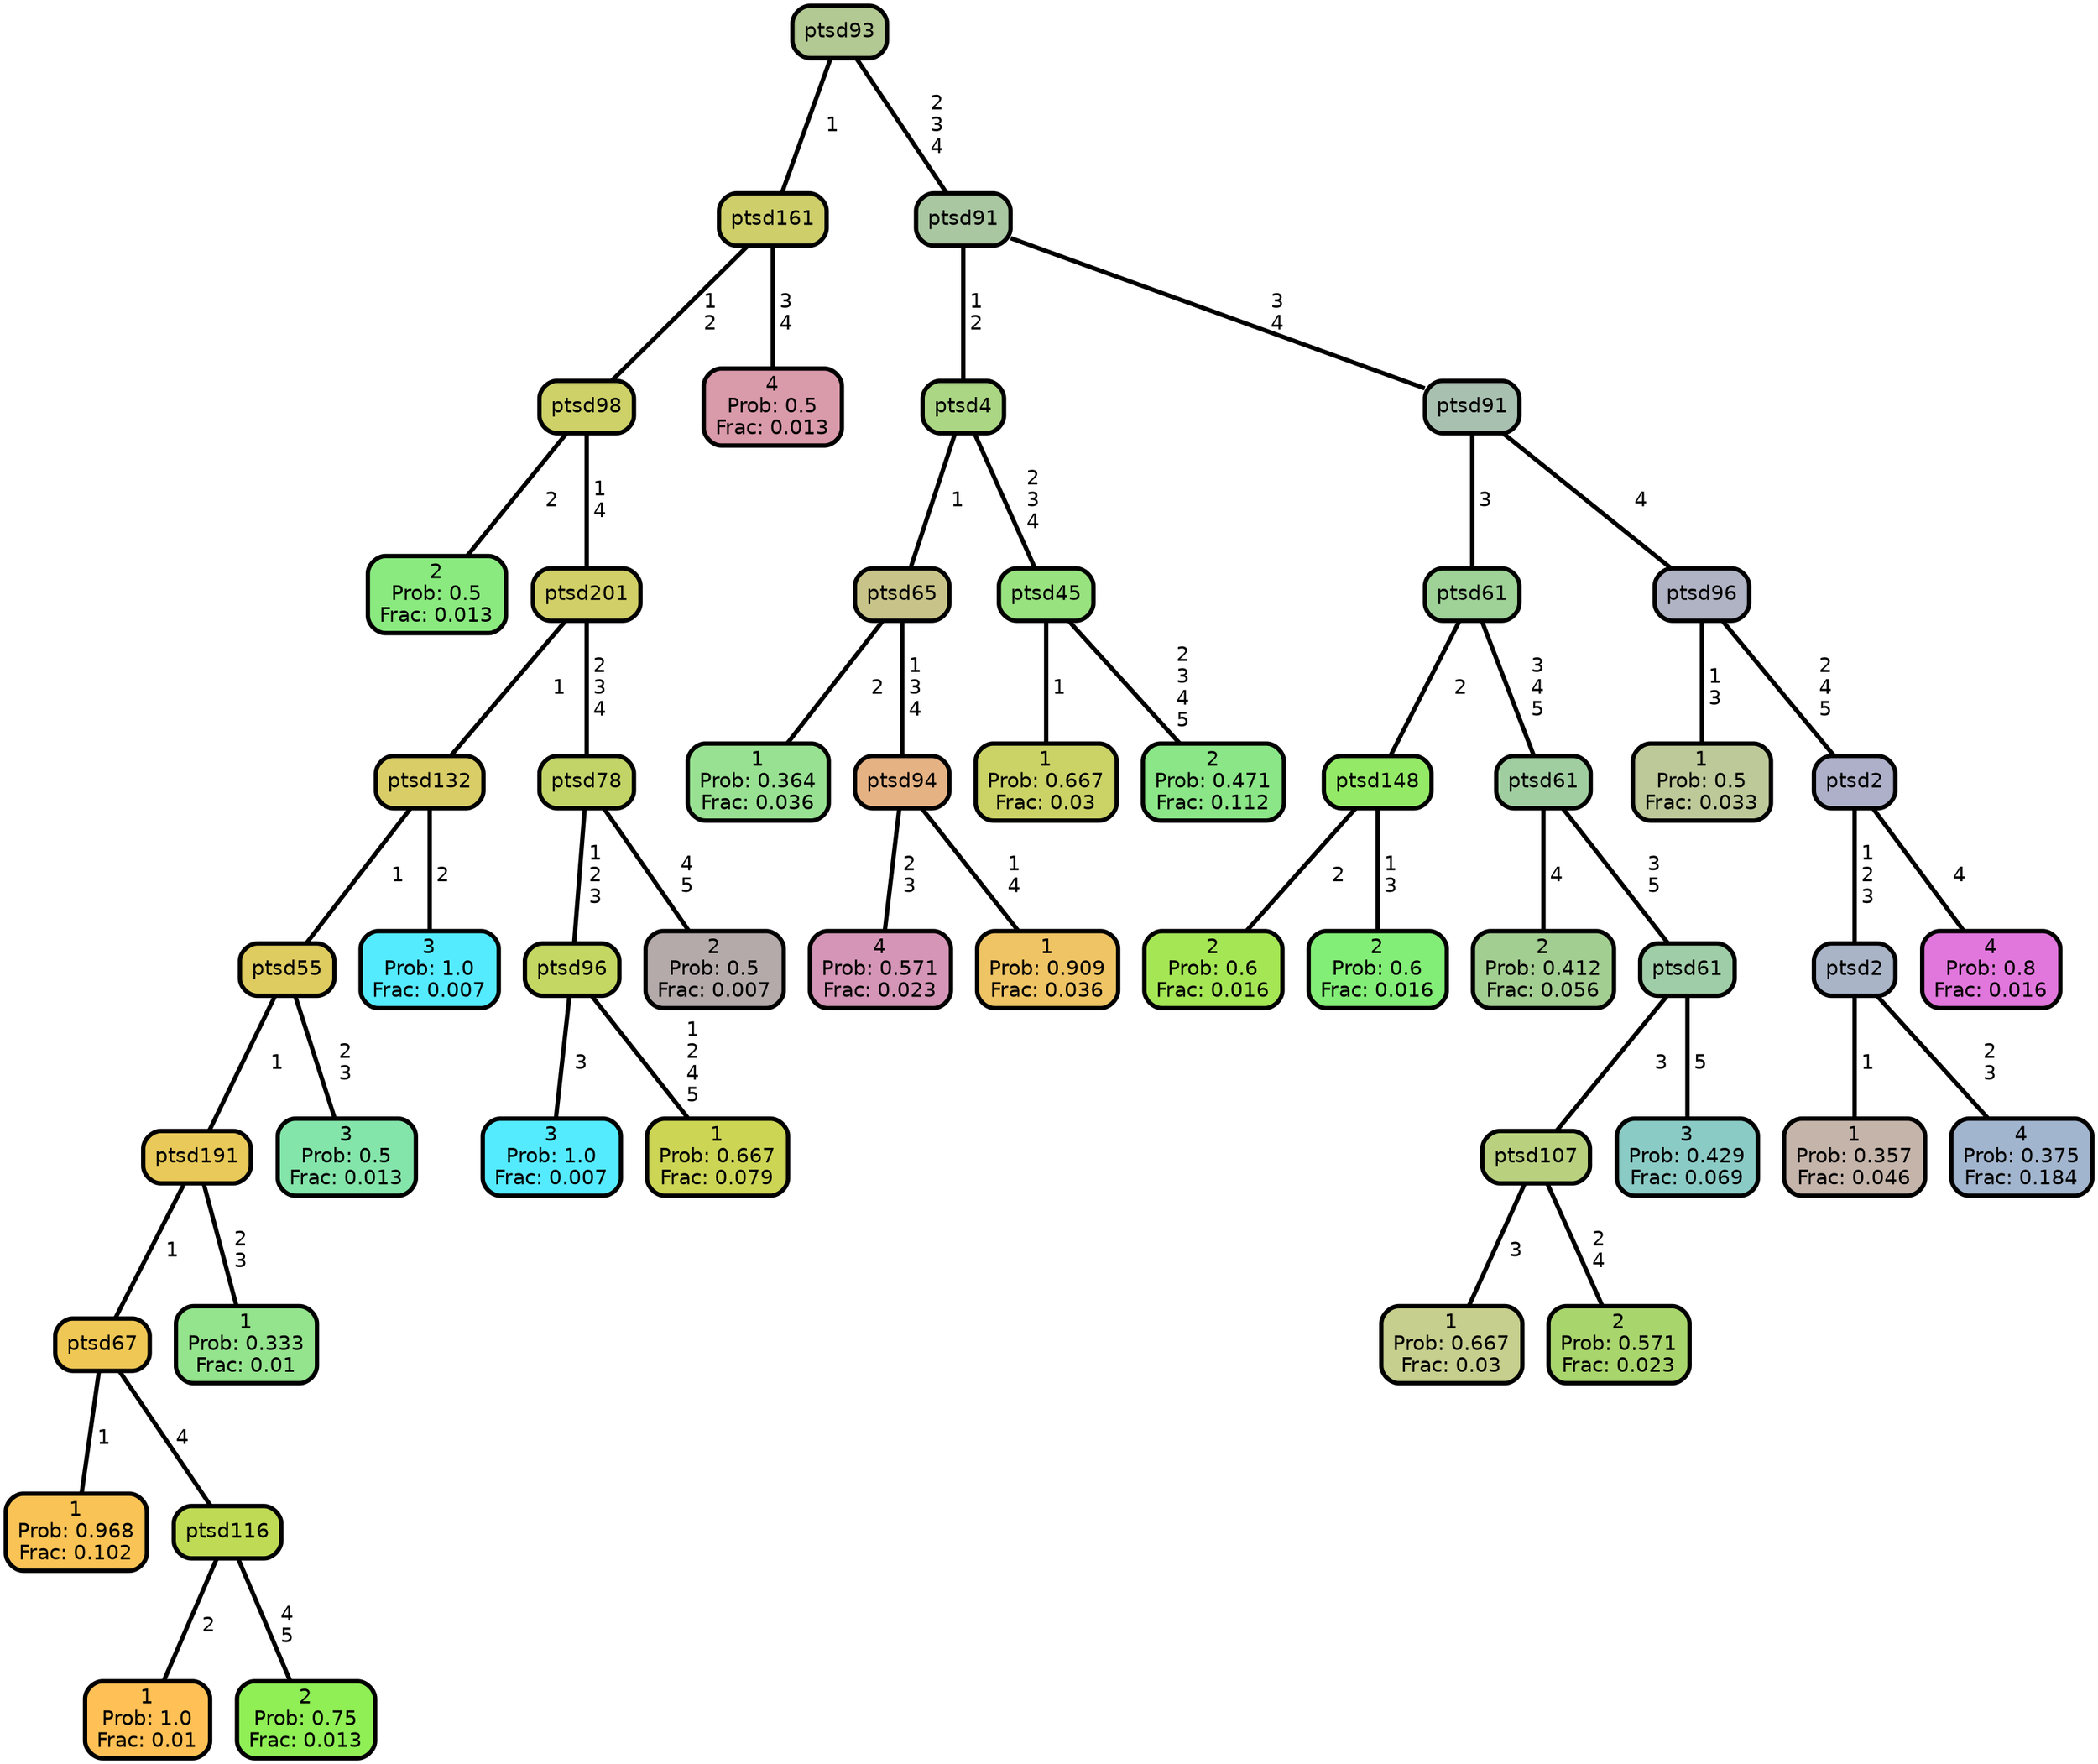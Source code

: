 graph Tree {
node [shape=box, style="filled, rounded",color="black",penwidth="3",fontcolor="black",                 fontname=helvetica] ;
graph [ranksep="0 equally", splines=straight,                 bgcolor=transparent, dpi=60] ;
edge [fontname=helvetica, color=black] ;
0 [label="2
Prob: 0.5
Frac: 0.013", fillcolor="#8aea7f"] ;
1 [label="ptsd98",href=".//ptsd98.svg", fillcolor="#cdd168"] ;
2 [label="1
Prob: 0.968
Frac: 0.102", fillcolor="#fac355"] ;
3 [label="ptsd67",href=".//ptsd67.svg", fillcolor="#efc755"] ;
4 [label="1
Prob: 1.0
Frac: 0.01", fillcolor="#ffc155"] ;
5 [label="ptsd116",href=".//ptsd116.svg", fillcolor="#bfdb55"] ;
6 [label="2
Prob: 0.75
Frac: 0.013", fillcolor="#8fef55"] ;
7 [label="ptsd191",href=".//ptsd191.svg", fillcolor="#e8c959"] ;
8 [label="1
Prob: 0.333
Frac: 0.01", fillcolor="#94e38d"] ;
9 [label="ptsd55",href=".//ptsd55.svg", fillcolor="#dfcc60"] ;
10 [label="3
Prob: 0.5
Frac: 0.013", fillcolor="#84e5aa"] ;
11 [label="ptsd132",href=".//ptsd132.svg", fillcolor="#d9cd67"] ;
12 [label="3
Prob: 1.0
Frac: 0.007", fillcolor="#55ebff"] ;
13 [label="ptsd201",href=".//ptsd201.svg", fillcolor="#d1cf67"] ;
14 [label="3
Prob: 1.0
Frac: 0.007", fillcolor="#55ebff"] ;
15 [label="ptsd96",href=".//ptsd96.svg", fillcolor="#c4d762"] ;
16 [label="1
Prob: 0.667
Frac: 0.079", fillcolor="#cdd555"] ;
17 [label="ptsd78",href=".//ptsd78.svg", fillcolor="#c2d467"] ;
18 [label="2
Prob: 0.5
Frac: 0.007", fillcolor="#b4aaaa"] ;
19 [label="ptsd161",href=".//ptsd161.svg", fillcolor="#cece6b"] ;
20 [label="4
Prob: 0.5
Frac: 0.013", fillcolor="#d99aaa"] ;
21 [label="ptsd93",href=".//ptsd93.svg", fillcolor="#b3c993"] ;
22 [label="1
Prob: 0.364
Frac: 0.036", fillcolor="#98e192"] ;
23 [label="ptsd65",href=".//ptsd65.svg", fillcolor="#c8c489"] ;
24 [label="4
Prob: 0.571
Frac: 0.023", fillcolor="#d495b6"] ;
25 [label="ptsd94",href=".//ptsd94.svg", fillcolor="#e5b284"] ;
26 [label="1
Prob: 0.909
Frac: 0.036", fillcolor="#efc464"] ;
27 [label="ptsd4",href=".//ptsd4.svg", fillcolor="#abd684"] ;
28 [label="1
Prob: 0.667
Frac: 0.03", fillcolor="#cbd367"] ;
29 [label="ptsd45",href=".//ptsd45.svg", fillcolor="#99e280"] ;
30 [label="2
Prob: 0.471
Frac: 0.112", fillcolor="#8be687"] ;
31 [label="ptsd91",href=".//ptsd91.svg", fillcolor="#a9c7a1"] ;
32 [label="2
Prob: 0.6
Frac: 0.016", fillcolor="#a5e655"] ;
33 [label="ptsd148",href=".//ptsd148.svg", fillcolor="#94ea66"] ;
34 [label="2
Prob: 0.6
Frac: 0.016", fillcolor="#83ee77"] ;
35 [label="ptsd61",href=".//ptsd61.svg", fillcolor="#9ed297"] ;
36 [label="2
Prob: 0.412
Frac: 0.056", fillcolor="#a3ce91"] ;
37 [label="ptsd61",href=".//ptsd61.svg", fillcolor="#a0cea0"] ;
38 [label="1
Prob: 0.667
Frac: 0.03", fillcolor="#c6cf8d"] ;
39 [label="ptsd107",href=".//ptsd107.svg", fillcolor="#b9d17f"] ;
40 [label="2
Prob: 0.571
Frac: 0.023", fillcolor="#a9d56d"] ;
41 [label="ptsd61",href=".//ptsd61.svg", fillcolor="#9fcda7"] ;
42 [label="3
Prob: 0.429
Frac: 0.069", fillcolor="#8bcbc6"] ;
43 [label="ptsd91",href=".//ptsd91.svg", fillcolor="#a8c0b0"] ;
44 [label="1
Prob: 0.5
Frac: 0.033", fillcolor="#bdc999"] ;
45 [label="ptsd96",href=".//ptsd96.svg", fillcolor="#afb3c3"] ;
46 [label="1
Prob: 0.357
Frac: 0.046", fillcolor="#c5b4aa"] ;
47 [label="ptsd2",href=".//ptsd2.svg", fillcolor="#a9b4c7"] ;
48 [label="4
Prob: 0.375
Frac: 0.184", fillcolor="#a2b5ce"] ;
49 [label="ptsd2",href=".//ptsd2.svg", fillcolor="#adb0c8"] ;
50 [label="4
Prob: 0.8
Frac: 0.016", fillcolor="#e177dd"] ;
1 -- 0 [label=" 2",penwidth=3] ;
1 -- 13 [label=" 1\n 4",penwidth=3] ;
3 -- 2 [label=" 1",penwidth=3] ;
3 -- 5 [label=" 4",penwidth=3] ;
5 -- 4 [label=" 2",penwidth=3] ;
5 -- 6 [label=" 4\n 5",penwidth=3] ;
7 -- 3 [label=" 1",penwidth=3] ;
7 -- 8 [label=" 2\n 3",penwidth=3] ;
9 -- 7 [label=" 1",penwidth=3] ;
9 -- 10 [label=" 2\n 3",penwidth=3] ;
11 -- 9 [label=" 1",penwidth=3] ;
11 -- 12 [label=" 2",penwidth=3] ;
13 -- 11 [label=" 1",penwidth=3] ;
13 -- 17 [label=" 2\n 3\n 4",penwidth=3] ;
15 -- 14 [label=" 3",penwidth=3] ;
15 -- 16 [label=" 1\n 2\n 4\n 5",penwidth=3] ;
17 -- 15 [label=" 1\n 2\n 3",penwidth=3] ;
17 -- 18 [label=" 4\n 5",penwidth=3] ;
19 -- 1 [label=" 1\n 2",penwidth=3] ;
19 -- 20 [label=" 3\n 4",penwidth=3] ;
21 -- 19 [label=" 1",penwidth=3] ;
21 -- 31 [label=" 2\n 3\n 4",penwidth=3] ;
23 -- 22 [label=" 2",penwidth=3] ;
23 -- 25 [label=" 1\n 3\n 4",penwidth=3] ;
25 -- 24 [label=" 2\n 3",penwidth=3] ;
25 -- 26 [label=" 1\n 4",penwidth=3] ;
27 -- 23 [label=" 1",penwidth=3] ;
27 -- 29 [label=" 2\n 3\n 4",penwidth=3] ;
29 -- 28 [label=" 1",penwidth=3] ;
29 -- 30 [label=" 2\n 3\n 4\n 5",penwidth=3] ;
31 -- 27 [label=" 1\n 2",penwidth=3] ;
31 -- 43 [label=" 3\n 4",penwidth=3] ;
33 -- 32 [label=" 2",penwidth=3] ;
33 -- 34 [label=" 1\n 3",penwidth=3] ;
35 -- 33 [label=" 2",penwidth=3] ;
35 -- 37 [label=" 3\n 4\n 5",penwidth=3] ;
37 -- 36 [label=" 4",penwidth=3] ;
37 -- 41 [label=" 3\n 5",penwidth=3] ;
39 -- 38 [label=" 3",penwidth=3] ;
39 -- 40 [label=" 2\n 4",penwidth=3] ;
41 -- 39 [label=" 3",penwidth=3] ;
41 -- 42 [label=" 5",penwidth=3] ;
43 -- 35 [label=" 3",penwidth=3] ;
43 -- 45 [label=" 4",penwidth=3] ;
45 -- 44 [label=" 1\n 3",penwidth=3] ;
45 -- 49 [label=" 2\n 4\n 5",penwidth=3] ;
47 -- 46 [label=" 1",penwidth=3] ;
47 -- 48 [label=" 2\n 3",penwidth=3] ;
49 -- 47 [label=" 1\n 2\n 3",penwidth=3] ;
49 -- 50 [label=" 4",penwidth=3] ;
{rank = same;}}